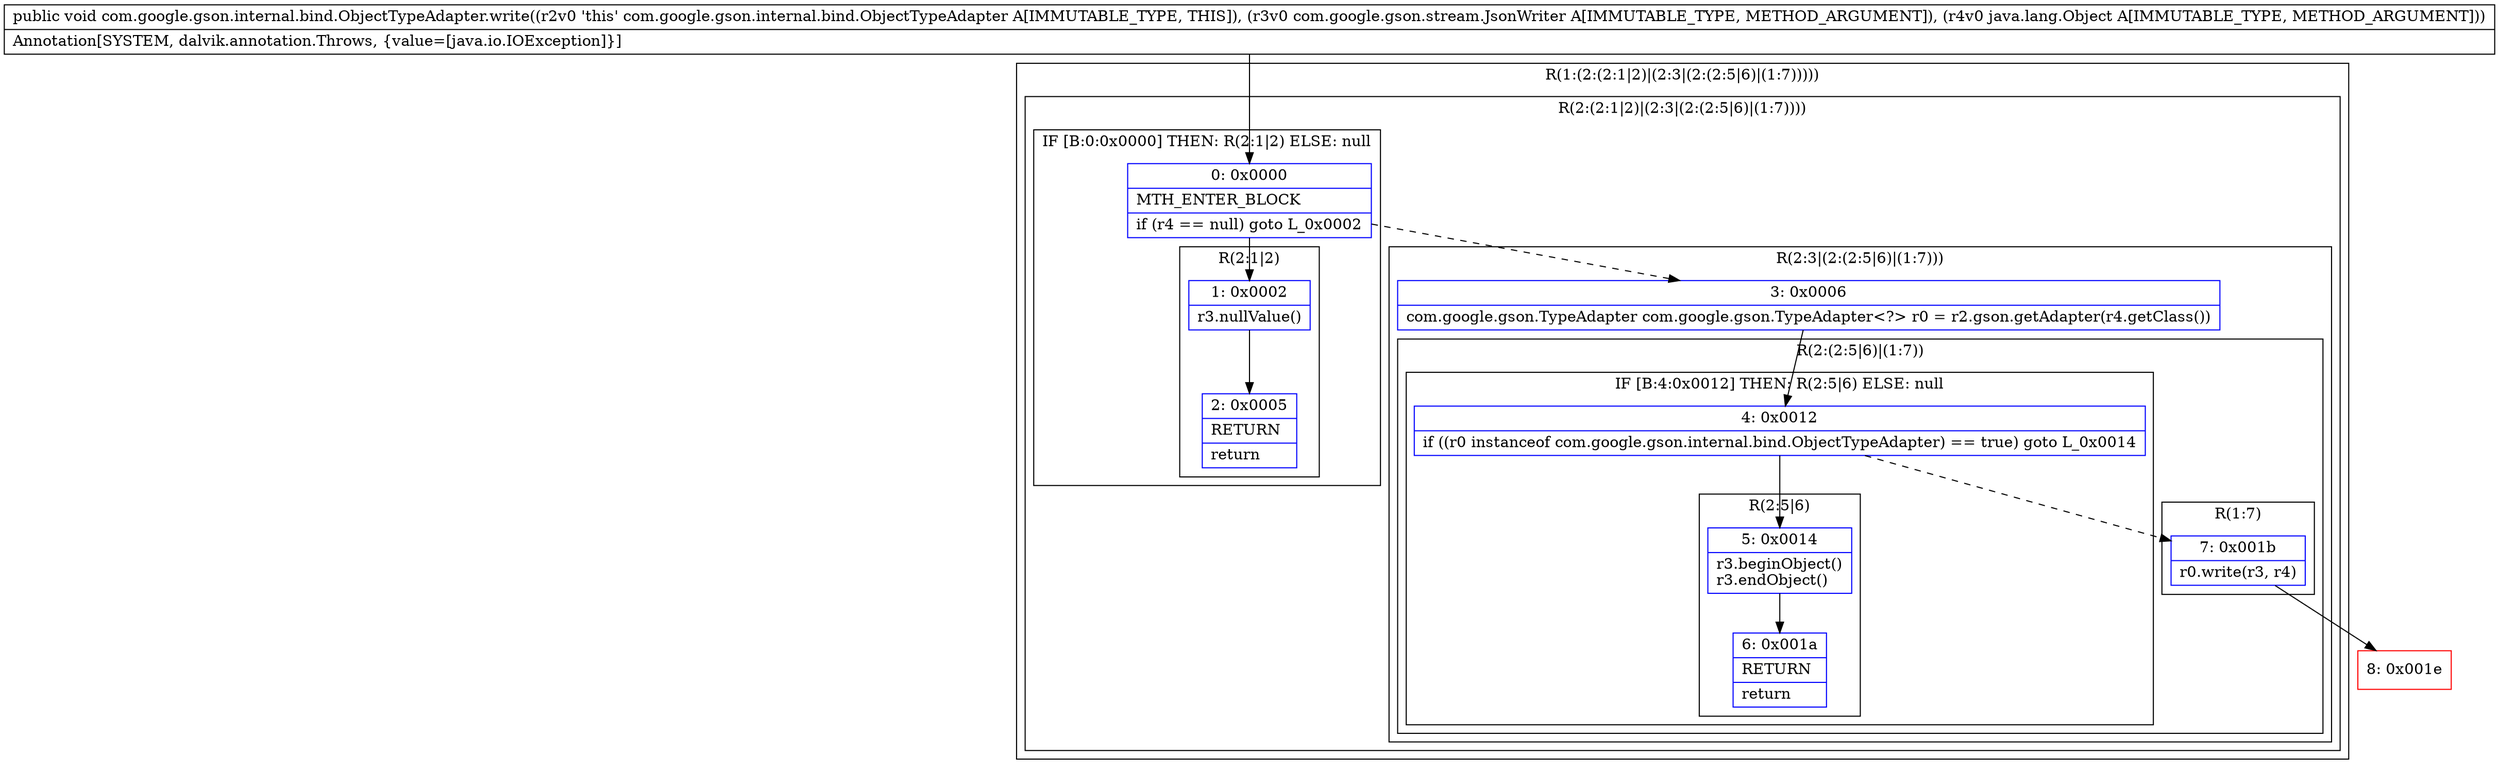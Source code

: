 digraph "CFG forcom.google.gson.internal.bind.ObjectTypeAdapter.write(Lcom\/google\/gson\/stream\/JsonWriter;Ljava\/lang\/Object;)V" {
subgraph cluster_Region_1149139933 {
label = "R(1:(2:(2:1|2)|(2:3|(2:(2:5|6)|(1:7)))))";
node [shape=record,color=blue];
subgraph cluster_Region_584969300 {
label = "R(2:(2:1|2)|(2:3|(2:(2:5|6)|(1:7))))";
node [shape=record,color=blue];
subgraph cluster_IfRegion_1649015616 {
label = "IF [B:0:0x0000] THEN: R(2:1|2) ELSE: null";
node [shape=record,color=blue];
Node_0 [shape=record,label="{0\:\ 0x0000|MTH_ENTER_BLOCK\l|if (r4 == null) goto L_0x0002\l}"];
subgraph cluster_Region_1136679138 {
label = "R(2:1|2)";
node [shape=record,color=blue];
Node_1 [shape=record,label="{1\:\ 0x0002|r3.nullValue()\l}"];
Node_2 [shape=record,label="{2\:\ 0x0005|RETURN\l|return\l}"];
}
}
subgraph cluster_Region_411996259 {
label = "R(2:3|(2:(2:5|6)|(1:7)))";
node [shape=record,color=blue];
Node_3 [shape=record,label="{3\:\ 0x0006|com.google.gson.TypeAdapter com.google.gson.TypeAdapter\<?\> r0 = r2.gson.getAdapter(r4.getClass())\l}"];
subgraph cluster_Region_1960272852 {
label = "R(2:(2:5|6)|(1:7))";
node [shape=record,color=blue];
subgraph cluster_IfRegion_1612214586 {
label = "IF [B:4:0x0012] THEN: R(2:5|6) ELSE: null";
node [shape=record,color=blue];
Node_4 [shape=record,label="{4\:\ 0x0012|if ((r0 instanceof com.google.gson.internal.bind.ObjectTypeAdapter) == true) goto L_0x0014\l}"];
subgraph cluster_Region_967151190 {
label = "R(2:5|6)";
node [shape=record,color=blue];
Node_5 [shape=record,label="{5\:\ 0x0014|r3.beginObject()\lr3.endObject()\l}"];
Node_6 [shape=record,label="{6\:\ 0x001a|RETURN\l|return\l}"];
}
}
subgraph cluster_Region_814061858 {
label = "R(1:7)";
node [shape=record,color=blue];
Node_7 [shape=record,label="{7\:\ 0x001b|r0.write(r3, r4)\l}"];
}
}
}
}
}
Node_8 [shape=record,color=red,label="{8\:\ 0x001e}"];
MethodNode[shape=record,label="{public void com.google.gson.internal.bind.ObjectTypeAdapter.write((r2v0 'this' com.google.gson.internal.bind.ObjectTypeAdapter A[IMMUTABLE_TYPE, THIS]), (r3v0 com.google.gson.stream.JsonWriter A[IMMUTABLE_TYPE, METHOD_ARGUMENT]), (r4v0 java.lang.Object A[IMMUTABLE_TYPE, METHOD_ARGUMENT]))  | Annotation[SYSTEM, dalvik.annotation.Throws, \{value=[java.io.IOException]\}]\l}"];
MethodNode -> Node_0;
Node_0 -> Node_1;
Node_0 -> Node_3[style=dashed];
Node_1 -> Node_2;
Node_3 -> Node_4;
Node_4 -> Node_5;
Node_4 -> Node_7[style=dashed];
Node_5 -> Node_6;
Node_7 -> Node_8;
}

